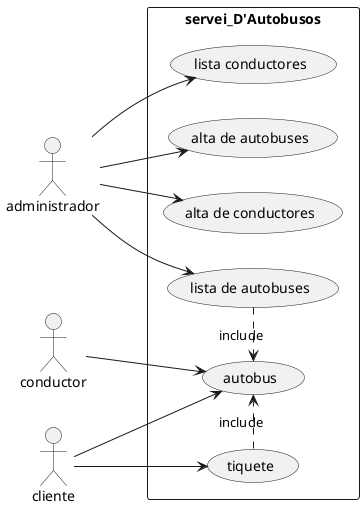 @startuml
'https://plantuml.com/use-case-diagram
left to right direction
:conductor:
:administrador:
:cliente:

rectangle servei_D'Autobusos {
    conductor --> (autobus)

    cliente --> (tiquete)
    (tiquete).>(autobus) : include
    cliente --> (autobus)

    (lista de autobuses).>(autobus) : include

    administrador --> (lista conductores)
    administrador --> (lista de autobuses)
    administrador --> (alta de autobuses)
    administrador --> (alta de conductores)

}

@enduml